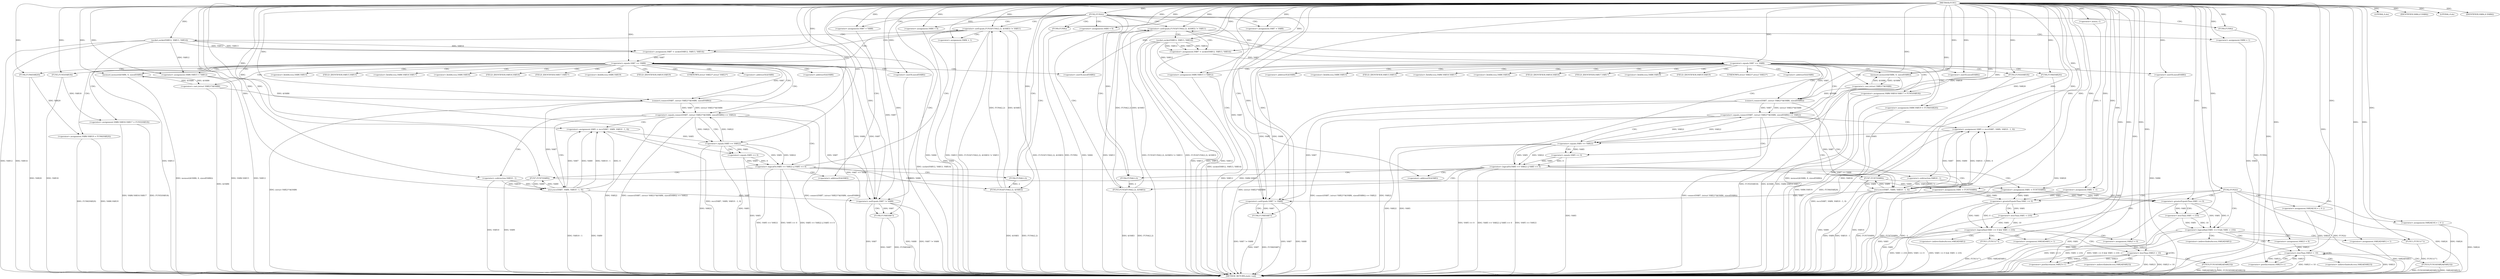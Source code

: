 digraph FUN1 {  
"1000100" [label = "(METHOD,FUN1)" ]
"1000419" [label = "(METHOD_RETURN,static void)" ]
"1000103" [label = "(<operator>.assignment,VAR1 = -1)" ]
"1000105" [label = "(<operator>.minus,-1)" ]
"1000108" [label = "(FUN2,FUN2())" ]
"1000113" [label = "(<operator>.assignment,VAR4 = 0)" ]
"1000119" [label = "(<operator>.assignment,VAR7 = VAR8)" ]
"1000126" [label = "(<operator>.notEquals,FUN3(FUN4(2,2), &VAR3) != VAR11)" ]
"1000127" [label = "(FUN3,FUN3(FUN4(2,2), &VAR3))" ]
"1000128" [label = "(FUN4,FUN4(2,2))" ]
"1000136" [label = "(<operator>.assignment,VAR4 = 1)" ]
"1000139" [label = "(<operator>.assignment,VAR7 = socket(VAR12, VAR13, VAR14))" ]
"1000141" [label = "(socket,socket(VAR12, VAR13, VAR14))" ]
"1000146" [label = "(<operator>.equals,VAR7 == VAR8)" ]
"1000151" [label = "(memset,memset(&VAR6, 0, sizeof(VAR6)))" ]
"1000155" [label = "(<operator>.sizeOf,sizeof(VAR6))" ]
"1000157" [label = "(<operator>.assignment,VAR6.VAR15 = VAR12)" ]
"1000162" [label = "(<operator>.assignment,VAR6.VAR16.VAR17 = FUN5(VAR18))" ]
"1000168" [label = "(FUN5,FUN5(VAR18))" ]
"1000170" [label = "(<operator>.assignment,VAR6.VAR19 = FUN6(VAR20))" ]
"1000174" [label = "(FUN6,FUN6(VAR20))" ]
"1000177" [label = "(<operator>.equals,connect(VAR7, (struct VAR21*)&VAR6, sizeof(VAR6)) == VAR22)" ]
"1000178" [label = "(connect,connect(VAR7, (struct VAR21*)&VAR6, sizeof(VAR6)))" ]
"1000180" [label = "(<operator>.cast,(struct VAR21*)&VAR6)" ]
"1000184" [label = "(<operator>.sizeOf,sizeof(VAR6))" ]
"1000189" [label = "(<operator>.assignment,VAR5 = recv(VAR7, VAR9, VAR10 - 1, 0))" ]
"1000191" [label = "(recv,recv(VAR7, VAR9, VAR10 - 1, 0))" ]
"1000194" [label = "(<operator>.subtraction,VAR10 - 1)" ]
"1000199" [label = "(<operator>.logicalOr,VAR5 == VAR22 || VAR5 == 0)" ]
"1000200" [label = "(<operator>.equals,VAR5 == VAR22)" ]
"1000203" [label = "(<operator>.equals,VAR5 == 0)" ]
"1000208" [label = "(<operator>.assignment,VAR1 = FUN7(VAR9))" ]
"1000210" [label = "(FUN7,FUN7(VAR9))" ]
"1000212" [label = "(LITERAL,0,do)" ]
"1000214" [label = "(<operator>.notEquals,VAR7 != VAR8)" ]
"1000218" [label = "(FUN8,FUN8(VAR7))" ]
"1000221" [label = "(IDENTIFIER,VAR4,if (VAR4))" ]
"1000223" [label = "(FUN9,FUN9())" ]
"1000229" [label = "(<operator>.assignment,VAR4 = 0)" ]
"1000235" [label = "(<operator>.assignment,VAR7 = VAR8)" ]
"1000242" [label = "(<operator>.notEquals,FUN3(FUN4(2,2), &VAR3) != VAR11)" ]
"1000243" [label = "(FUN3,FUN3(FUN4(2,2), &VAR3))" ]
"1000244" [label = "(FUN4,FUN4(2,2))" ]
"1000252" [label = "(<operator>.assignment,VAR4 = 1)" ]
"1000255" [label = "(<operator>.assignment,VAR7 = socket(VAR12, VAR13, VAR14))" ]
"1000257" [label = "(socket,socket(VAR12, VAR13, VAR14))" ]
"1000262" [label = "(<operator>.equals,VAR7 == VAR8)" ]
"1000267" [label = "(memset,memset(&VAR6, 0, sizeof(VAR6)))" ]
"1000271" [label = "(<operator>.sizeOf,sizeof(VAR6))" ]
"1000273" [label = "(<operator>.assignment,VAR6.VAR15 = VAR12)" ]
"1000278" [label = "(<operator>.assignment,VAR6.VAR16.VAR17 = FUN5(VAR18))" ]
"1000284" [label = "(FUN5,FUN5(VAR18))" ]
"1000286" [label = "(<operator>.assignment,VAR6.VAR19 = FUN6(VAR20))" ]
"1000290" [label = "(FUN6,FUN6(VAR20))" ]
"1000293" [label = "(<operator>.equals,connect(VAR7, (struct VAR21*)&VAR6, sizeof(VAR6)) == VAR22)" ]
"1000294" [label = "(connect,connect(VAR7, (struct VAR21*)&VAR6, sizeof(VAR6)))" ]
"1000296" [label = "(<operator>.cast,(struct VAR21*)&VAR6)" ]
"1000300" [label = "(<operator>.sizeOf,sizeof(VAR6))" ]
"1000305" [label = "(<operator>.assignment,VAR5 = recv(VAR7, VAR9, VAR10 - 1, 0))" ]
"1000307" [label = "(recv,recv(VAR7, VAR9, VAR10 - 1, 0))" ]
"1000310" [label = "(<operator>.subtraction,VAR10 - 1)" ]
"1000315" [label = "(<operator>.logicalOr,VAR5 == VAR22 || VAR5 == 0)" ]
"1000316" [label = "(<operator>.equals,VAR5 == VAR22)" ]
"1000319" [label = "(<operator>.equals,VAR5 == 0)" ]
"1000324" [label = "(<operator>.assignment,VAR1 = FUN7(VAR9))" ]
"1000326" [label = "(FUN7,FUN7(VAR9))" ]
"1000328" [label = "(LITERAL,0,do)" ]
"1000330" [label = "(<operator>.notEquals,VAR7 != VAR8)" ]
"1000334" [label = "(FUN8,FUN8(VAR7))" ]
"1000337" [label = "(IDENTIFIER,VAR4,if (VAR4))" ]
"1000339" [label = "(FUN9,FUN9())" ]
"1000341" [label = "(FUN2,FUN2())" ]
"1000346" [label = "(<operator>.assignment,VAR24[10] = { 0 })" ]
"1000349" [label = "(<operator>.logicalAnd,VAR1 >= 0 && VAR1 < (10))" ]
"1000350" [label = "(<operator>.greaterEqualsThan,VAR1 >= 0)" ]
"1000353" [label = "(<operator>.lessThan,VAR1 < (10))" ]
"1000357" [label = "(<operator>.assignment,VAR24[VAR1] = 1)" ]
"1000363" [label = "(<operator>.assignment,VAR23 = 0)" ]
"1000366" [label = "(<operator>.lessThan,VAR23 < 10)" ]
"1000369" [label = "(<operator>.postIncrement,VAR23++)" ]
"1000372" [label = "(FUN10,FUN10(VAR24[VAR23]))" ]
"1000378" [label = "(FUN11,FUN11(\"\"))" ]
"1000385" [label = "(<operator>.assignment,VAR24[10] = { 0 })" ]
"1000388" [label = "(<operator>.logicalAnd,VAR1 >= 0 && VAR1 < (10))" ]
"1000389" [label = "(<operator>.greaterEqualsThan,VAR1 >= 0)" ]
"1000392" [label = "(<operator>.lessThan,VAR1 < (10))" ]
"1000396" [label = "(<operator>.assignment,VAR24[VAR1] = 1)" ]
"1000402" [label = "(<operator>.assignment,VAR23 = 0)" ]
"1000405" [label = "(<operator>.lessThan,VAR23 < 10)" ]
"1000408" [label = "(<operator>.postIncrement,VAR23++)" ]
"1000411" [label = "(FUN10,FUN10(VAR24[VAR23]))" ]
"1000417" [label = "(FUN11,FUN11(\"\"))" ]
"1000131" [label = "(<operator>.addressOf,&VAR3)" ]
"1000152" [label = "(<operator>.addressOf,&VAR6)" ]
"1000158" [label = "(<operator>.fieldAccess,VAR6.VAR15)" ]
"1000160" [label = "(FIELD_IDENTIFIER,VAR15,VAR15)" ]
"1000163" [label = "(<operator>.fieldAccess,VAR6.VAR16.VAR17)" ]
"1000164" [label = "(<operator>.fieldAccess,VAR6.VAR16)" ]
"1000166" [label = "(FIELD_IDENTIFIER,VAR16,VAR16)" ]
"1000167" [label = "(FIELD_IDENTIFIER,VAR17,VAR17)" ]
"1000171" [label = "(<operator>.fieldAccess,VAR6.VAR19)" ]
"1000173" [label = "(FIELD_IDENTIFIER,VAR19,VAR19)" ]
"1000181" [label = "(UNKNOWN,struct VAR21*,struct VAR21*)" ]
"1000182" [label = "(<operator>.addressOf,&VAR6)" ]
"1000247" [label = "(<operator>.addressOf,&VAR3)" ]
"1000268" [label = "(<operator>.addressOf,&VAR6)" ]
"1000274" [label = "(<operator>.fieldAccess,VAR6.VAR15)" ]
"1000276" [label = "(FIELD_IDENTIFIER,VAR15,VAR15)" ]
"1000279" [label = "(<operator>.fieldAccess,VAR6.VAR16.VAR17)" ]
"1000280" [label = "(<operator>.fieldAccess,VAR6.VAR16)" ]
"1000282" [label = "(FIELD_IDENTIFIER,VAR16,VAR16)" ]
"1000283" [label = "(FIELD_IDENTIFIER,VAR17,VAR17)" ]
"1000287" [label = "(<operator>.fieldAccess,VAR6.VAR19)" ]
"1000289" [label = "(FIELD_IDENTIFIER,VAR19,VAR19)" ]
"1000297" [label = "(UNKNOWN,struct VAR21*,struct VAR21*)" ]
"1000298" [label = "(<operator>.addressOf,&VAR6)" ]
"1000358" [label = "(<operator>.indirectIndexAccess,VAR24[VAR1])" ]
"1000373" [label = "(<operator>.indirectIndexAccess,VAR24[VAR23])" ]
"1000397" [label = "(<operator>.indirectIndexAccess,VAR24[VAR1])" ]
"1000412" [label = "(<operator>.indirectIndexAccess,VAR24[VAR23])" ]
  "1000262" -> "1000419"  [ label = "DDG: VAR7 == VAR8"] 
  "1000180" -> "1000419"  [ label = "DDG: &VAR6"] 
  "1000257" -> "1000419"  [ label = "DDG: VAR13"] 
  "1000324" -> "1000419"  [ label = "DDG: FUN7(VAR9)"] 
  "1000177" -> "1000419"  [ label = "DDG: connect(VAR7, (struct VAR21*)&VAR6, sizeof(VAR6))"] 
  "1000307" -> "1000419"  [ label = "DDG: VAR10 - 1"] 
  "1000177" -> "1000419"  [ label = "DDG: VAR22"] 
  "1000349" -> "1000419"  [ label = "DDG: VAR1 >= 0 && VAR1 < (10)"] 
  "1000126" -> "1000419"  [ label = "DDG: FUN3(FUN4(2,2), &VAR3) != VAR11"] 
  "1000290" -> "1000419"  [ label = "DDG: VAR20"] 
  "1000334" -> "1000419"  [ label = "DDG: FUN8(VAR7)"] 
  "1000162" -> "1000419"  [ label = "DDG: FUN5(VAR18)"] 
  "1000257" -> "1000419"  [ label = "DDG: VAR14"] 
  "1000307" -> "1000419"  [ label = "DDG: VAR9"] 
  "1000339" -> "1000419"  [ label = "DDG: FUN9()"] 
  "1000296" -> "1000419"  [ label = "DDG: &VAR6"] 
  "1000141" -> "1000419"  [ label = "DDG: VAR12"] 
  "1000330" -> "1000419"  [ label = "DDG: VAR7"] 
  "1000396" -> "1000419"  [ label = "DDG: VAR24[VAR1]"] 
  "1000191" -> "1000419"  [ label = "DDG: VAR10 - 1"] 
  "1000200" -> "1000419"  [ label = "DDG: VAR5"] 
  "1000223" -> "1000419"  [ label = "DDG: FUN9()"] 
  "1000405" -> "1000419"  [ label = "DDG: VAR23 < 10"] 
  "1000284" -> "1000419"  [ label = "DDG: VAR18"] 
  "1000315" -> "1000419"  [ label = "DDG: VAR5 == VAR22 || VAR5 == 0"] 
  "1000388" -> "1000419"  [ label = "DDG: VAR1 >= 0"] 
  "1000350" -> "1000419"  [ label = "DDG: VAR1"] 
  "1000184" -> "1000419"  [ label = "DDG: VAR6"] 
  "1000278" -> "1000419"  [ label = "DDG: FUN5(VAR18)"] 
  "1000208" -> "1000419"  [ label = "DDG: FUN7(VAR9)"] 
  "1000151" -> "1000419"  [ label = "DDG: memset(&VAR6, 0, sizeof(VAR6))"] 
  "1000411" -> "1000419"  [ label = "DDG: FUN10(VAR24[VAR23])"] 
  "1000293" -> "1000419"  [ label = "DDG: connect(VAR7, (struct VAR21*)&VAR6, sizeof(VAR6))"] 
  "1000252" -> "1000419"  [ label = "DDG: VAR4"] 
  "1000286" -> "1000419"  [ label = "DDG: FUN6(VAR20)"] 
  "1000168" -> "1000419"  [ label = "DDG: VAR18"] 
  "1000316" -> "1000419"  [ label = "DDG: VAR22"] 
  "1000293" -> "1000419"  [ label = "DDG: connect(VAR7, (struct VAR21*)&VAR6, sizeof(VAR6)) == VAR22"] 
  "1000199" -> "1000419"  [ label = "DDG: VAR5 == VAR22"] 
  "1000214" -> "1000419"  [ label = "DDG: VAR8"] 
  "1000294" -> "1000419"  [ label = "DDG: (struct VAR21*)&VAR6"] 
  "1000286" -> "1000419"  [ label = "DDG: VAR6.VAR19"] 
  "1000388" -> "1000419"  [ label = "DDG: VAR1 < (10)"] 
  "1000411" -> "1000419"  [ label = "DDG: VAR24[VAR23]"] 
  "1000218" -> "1000419"  [ label = "DDG: VAR7"] 
  "1000315" -> "1000419"  [ label = "DDG: VAR5 == VAR22"] 
  "1000103" -> "1000419"  [ label = "DDG: -1"] 
  "1000310" -> "1000419"  [ label = "DDG: VAR10"] 
  "1000113" -> "1000419"  [ label = "DDG: VAR4"] 
  "1000214" -> "1000419"  [ label = "DDG: VAR7 != VAR8"] 
  "1000315" -> "1000419"  [ label = "DDG: VAR5 == 0"] 
  "1000305" -> "1000419"  [ label = "DDG: recv(VAR7, VAR9, VAR10 - 1, 0)"] 
  "1000139" -> "1000419"  [ label = "DDG: socket(VAR12, VAR13, VAR14)"] 
  "1000349" -> "1000419"  [ label = "DDG: VAR1 < (10)"] 
  "1000194" -> "1000419"  [ label = "DDG: VAR10"] 
  "1000330" -> "1000419"  [ label = "DDG: VAR8"] 
  "1000392" -> "1000419"  [ label = "DDG: VAR1"] 
  "1000141" -> "1000419"  [ label = "DDG: VAR14"] 
  "1000267" -> "1000419"  [ label = "DDG: memset(&VAR6, 0, sizeof(VAR6))"] 
  "1000157" -> "1000419"  [ label = "DDG: VAR6.VAR15"] 
  "1000388" -> "1000419"  [ label = "DDG: VAR1 >= 0 && VAR1 < (10)"] 
  "1000300" -> "1000419"  [ label = "DDG: VAR6"] 
  "1000189" -> "1000419"  [ label = "DDG: recv(VAR7, VAR9, VAR10 - 1, 0)"] 
  "1000273" -> "1000419"  [ label = "DDG: VAR6.VAR15"] 
  "1000346" -> "1000419"  [ label = "DDG: VAR24"] 
  "1000178" -> "1000419"  [ label = "DDG: (struct VAR21*)&VAR6"] 
  "1000218" -> "1000419"  [ label = "DDG: FUN8(VAR7)"] 
  "1000199" -> "1000419"  [ label = "DDG: VAR5 == 0"] 
  "1000372" -> "1000419"  [ label = "DDG: VAR24[VAR23]"] 
  "1000257" -> "1000419"  [ label = "DDG: VAR12"] 
  "1000126" -> "1000419"  [ label = "DDG: FUN3(FUN4(2,2), &VAR3)"] 
  "1000357" -> "1000419"  [ label = "DDG: VAR24[VAR1]"] 
  "1000293" -> "1000419"  [ label = "DDG: VAR22"] 
  "1000330" -> "1000419"  [ label = "DDG: VAR7 != VAR8"] 
  "1000366" -> "1000419"  [ label = "DDG: VAR23"] 
  "1000366" -> "1000419"  [ label = "DDG: VAR23 < 10"] 
  "1000126" -> "1000419"  [ label = "DDG: VAR11"] 
  "1000349" -> "1000419"  [ label = "DDG: VAR1 >= 0"] 
  "1000199" -> "1000419"  [ label = "DDG: VAR5 == VAR22 || VAR5 == 0"] 
  "1000378" -> "1000419"  [ label = "DDG: FUN11(\"\")"] 
  "1000389" -> "1000419"  [ label = "DDG: VAR1"] 
  "1000191" -> "1000419"  [ label = "DDG: VAR9"] 
  "1000210" -> "1000419"  [ label = "DDG: VAR9"] 
  "1000417" -> "1000419"  [ label = "DDG: FUN11(\"\")"] 
  "1000273" -> "1000419"  [ label = "DDG: VAR12"] 
  "1000242" -> "1000419"  [ label = "DDG: FUN3(FUN4(2,2), &VAR3) != VAR11"] 
  "1000405" -> "1000419"  [ label = "DDG: VAR23"] 
  "1000170" -> "1000419"  [ label = "DDG: VAR6.VAR19"] 
  "1000141" -> "1000419"  [ label = "DDG: VAR13"] 
  "1000229" -> "1000419"  [ label = "DDG: VAR4"] 
  "1000214" -> "1000419"  [ label = "DDG: VAR7"] 
  "1000177" -> "1000419"  [ label = "DDG: connect(VAR7, (struct VAR21*)&VAR6, sizeof(VAR6)) == VAR22"] 
  "1000243" -> "1000419"  [ label = "DDG: FUN4(2,2)"] 
  "1000255" -> "1000419"  [ label = "DDG: socket(VAR12, VAR13, VAR14)"] 
  "1000127" -> "1000419"  [ label = "DDG: FUN4(2,2)"] 
  "1000385" -> "1000419"  [ label = "DDG: VAR24"] 
  "1000353" -> "1000419"  [ label = "DDG: VAR1"] 
  "1000326" -> "1000419"  [ label = "DDG: VAR9"] 
  "1000319" -> "1000419"  [ label = "DDG: VAR5"] 
  "1000372" -> "1000419"  [ label = "DDG: FUN10(VAR24[VAR23])"] 
  "1000162" -> "1000419"  [ label = "DDG: VAR6.VAR16.VAR17"] 
  "1000146" -> "1000419"  [ label = "DDG: VAR7 == VAR8"] 
  "1000341" -> "1000419"  [ label = "DDG: FUN2()"] 
  "1000157" -> "1000419"  [ label = "DDG: VAR12"] 
  "1000278" -> "1000419"  [ label = "DDG: VAR6.VAR16.VAR17"] 
  "1000334" -> "1000419"  [ label = "DDG: VAR7"] 
  "1000170" -> "1000419"  [ label = "DDG: FUN6(VAR20)"] 
  "1000136" -> "1000419"  [ label = "DDG: VAR4"] 
  "1000242" -> "1000419"  [ label = "DDG: FUN3(FUN4(2,2), &VAR3)"] 
  "1000174" -> "1000419"  [ label = "DDG: VAR20"] 
  "1000243" -> "1000419"  [ label = "DDG: &VAR3"] 
  "1000242" -> "1000419"  [ label = "DDG: VAR11"] 
  "1000203" -> "1000419"  [ label = "DDG: VAR5"] 
  "1000316" -> "1000419"  [ label = "DDG: VAR5"] 
  "1000127" -> "1000419"  [ label = "DDG: &VAR3"] 
  "1000200" -> "1000419"  [ label = "DDG: VAR22"] 
  "1000105" -> "1000103"  [ label = "DDG: 1"] 
  "1000100" -> "1000103"  [ label = "DDG: "] 
  "1000100" -> "1000105"  [ label = "DDG: "] 
  "1000100" -> "1000108"  [ label = "DDG: "] 
  "1000100" -> "1000113"  [ label = "DDG: "] 
  "1000100" -> "1000119"  [ label = "DDG: "] 
  "1000127" -> "1000126"  [ label = "DDG: FUN4(2,2)"] 
  "1000127" -> "1000126"  [ label = "DDG: &VAR3"] 
  "1000128" -> "1000127"  [ label = "DDG: 2"] 
  "1000100" -> "1000128"  [ label = "DDG: "] 
  "1000100" -> "1000126"  [ label = "DDG: "] 
  "1000100" -> "1000136"  [ label = "DDG: "] 
  "1000141" -> "1000139"  [ label = "DDG: VAR12"] 
  "1000141" -> "1000139"  [ label = "DDG: VAR13"] 
  "1000141" -> "1000139"  [ label = "DDG: VAR14"] 
  "1000100" -> "1000139"  [ label = "DDG: "] 
  "1000100" -> "1000141"  [ label = "DDG: "] 
  "1000139" -> "1000146"  [ label = "DDG: VAR7"] 
  "1000100" -> "1000146"  [ label = "DDG: "] 
  "1000180" -> "1000151"  [ label = "DDG: &VAR6"] 
  "1000100" -> "1000151"  [ label = "DDG: "] 
  "1000100" -> "1000155"  [ label = "DDG: "] 
  "1000141" -> "1000157"  [ label = "DDG: VAR12"] 
  "1000100" -> "1000157"  [ label = "DDG: "] 
  "1000168" -> "1000162"  [ label = "DDG: VAR18"] 
  "1000100" -> "1000168"  [ label = "DDG: "] 
  "1000174" -> "1000170"  [ label = "DDG: VAR20"] 
  "1000100" -> "1000174"  [ label = "DDG: "] 
  "1000178" -> "1000177"  [ label = "DDG: VAR7"] 
  "1000178" -> "1000177"  [ label = "DDG: (struct VAR21*)&VAR6"] 
  "1000146" -> "1000178"  [ label = "DDG: VAR7"] 
  "1000100" -> "1000178"  [ label = "DDG: "] 
  "1000180" -> "1000178"  [ label = "DDG: &VAR6"] 
  "1000151" -> "1000180"  [ label = "DDG: &VAR6"] 
  "1000100" -> "1000184"  [ label = "DDG: "] 
  "1000200" -> "1000177"  [ label = "DDG: VAR22"] 
  "1000100" -> "1000177"  [ label = "DDG: "] 
  "1000191" -> "1000189"  [ label = "DDG: VAR7"] 
  "1000191" -> "1000189"  [ label = "DDG: VAR9"] 
  "1000191" -> "1000189"  [ label = "DDG: VAR10 - 1"] 
  "1000191" -> "1000189"  [ label = "DDG: 0"] 
  "1000100" -> "1000189"  [ label = "DDG: "] 
  "1000178" -> "1000191"  [ label = "DDG: VAR7"] 
  "1000100" -> "1000191"  [ label = "DDG: "] 
  "1000210" -> "1000191"  [ label = "DDG: VAR9"] 
  "1000194" -> "1000191"  [ label = "DDG: VAR10"] 
  "1000194" -> "1000191"  [ label = "DDG: 1"] 
  "1000100" -> "1000194"  [ label = "DDG: "] 
  "1000200" -> "1000199"  [ label = "DDG: VAR5"] 
  "1000200" -> "1000199"  [ label = "DDG: VAR22"] 
  "1000189" -> "1000200"  [ label = "DDG: VAR5"] 
  "1000100" -> "1000200"  [ label = "DDG: "] 
  "1000177" -> "1000200"  [ label = "DDG: VAR22"] 
  "1000203" -> "1000199"  [ label = "DDG: VAR5"] 
  "1000203" -> "1000199"  [ label = "DDG: 0"] 
  "1000200" -> "1000203"  [ label = "DDG: VAR5"] 
  "1000100" -> "1000203"  [ label = "DDG: "] 
  "1000210" -> "1000208"  [ label = "DDG: VAR9"] 
  "1000100" -> "1000208"  [ label = "DDG: "] 
  "1000191" -> "1000210"  [ label = "DDG: VAR9"] 
  "1000100" -> "1000210"  [ label = "DDG: "] 
  "1000100" -> "1000212"  [ label = "DDG: "] 
  "1000178" -> "1000214"  [ label = "DDG: VAR7"] 
  "1000119" -> "1000214"  [ label = "DDG: VAR7"] 
  "1000146" -> "1000214"  [ label = "DDG: VAR7"] 
  "1000191" -> "1000214"  [ label = "DDG: VAR7"] 
  "1000100" -> "1000214"  [ label = "DDG: "] 
  "1000146" -> "1000214"  [ label = "DDG: VAR8"] 
  "1000214" -> "1000218"  [ label = "DDG: VAR7"] 
  "1000100" -> "1000218"  [ label = "DDG: "] 
  "1000100" -> "1000221"  [ label = "DDG: "] 
  "1000100" -> "1000223"  [ label = "DDG: "] 
  "1000100" -> "1000229"  [ label = "DDG: "] 
  "1000100" -> "1000235"  [ label = "DDG: "] 
  "1000243" -> "1000242"  [ label = "DDG: FUN4(2,2)"] 
  "1000243" -> "1000242"  [ label = "DDG: &VAR3"] 
  "1000244" -> "1000243"  [ label = "DDG: 2"] 
  "1000100" -> "1000244"  [ label = "DDG: "] 
  "1000100" -> "1000242"  [ label = "DDG: "] 
  "1000100" -> "1000252"  [ label = "DDG: "] 
  "1000257" -> "1000255"  [ label = "DDG: VAR12"] 
  "1000257" -> "1000255"  [ label = "DDG: VAR13"] 
  "1000257" -> "1000255"  [ label = "DDG: VAR14"] 
  "1000100" -> "1000255"  [ label = "DDG: "] 
  "1000100" -> "1000257"  [ label = "DDG: "] 
  "1000255" -> "1000262"  [ label = "DDG: VAR7"] 
  "1000100" -> "1000262"  [ label = "DDG: "] 
  "1000296" -> "1000267"  [ label = "DDG: &VAR6"] 
  "1000100" -> "1000267"  [ label = "DDG: "] 
  "1000100" -> "1000271"  [ label = "DDG: "] 
  "1000257" -> "1000273"  [ label = "DDG: VAR12"] 
  "1000100" -> "1000273"  [ label = "DDG: "] 
  "1000284" -> "1000278"  [ label = "DDG: VAR18"] 
  "1000100" -> "1000284"  [ label = "DDG: "] 
  "1000290" -> "1000286"  [ label = "DDG: VAR20"] 
  "1000100" -> "1000290"  [ label = "DDG: "] 
  "1000294" -> "1000293"  [ label = "DDG: VAR7"] 
  "1000294" -> "1000293"  [ label = "DDG: (struct VAR21*)&VAR6"] 
  "1000262" -> "1000294"  [ label = "DDG: VAR7"] 
  "1000100" -> "1000294"  [ label = "DDG: "] 
  "1000296" -> "1000294"  [ label = "DDG: &VAR6"] 
  "1000267" -> "1000296"  [ label = "DDG: &VAR6"] 
  "1000100" -> "1000300"  [ label = "DDG: "] 
  "1000316" -> "1000293"  [ label = "DDG: VAR22"] 
  "1000100" -> "1000293"  [ label = "DDG: "] 
  "1000307" -> "1000305"  [ label = "DDG: VAR7"] 
  "1000307" -> "1000305"  [ label = "DDG: VAR9"] 
  "1000307" -> "1000305"  [ label = "DDG: VAR10 - 1"] 
  "1000307" -> "1000305"  [ label = "DDG: 0"] 
  "1000100" -> "1000305"  [ label = "DDG: "] 
  "1000294" -> "1000307"  [ label = "DDG: VAR7"] 
  "1000100" -> "1000307"  [ label = "DDG: "] 
  "1000326" -> "1000307"  [ label = "DDG: VAR9"] 
  "1000310" -> "1000307"  [ label = "DDG: VAR10"] 
  "1000310" -> "1000307"  [ label = "DDG: 1"] 
  "1000100" -> "1000310"  [ label = "DDG: "] 
  "1000316" -> "1000315"  [ label = "DDG: VAR5"] 
  "1000316" -> "1000315"  [ label = "DDG: VAR22"] 
  "1000305" -> "1000316"  [ label = "DDG: VAR5"] 
  "1000100" -> "1000316"  [ label = "DDG: "] 
  "1000293" -> "1000316"  [ label = "DDG: VAR22"] 
  "1000319" -> "1000315"  [ label = "DDG: VAR5"] 
  "1000319" -> "1000315"  [ label = "DDG: 0"] 
  "1000316" -> "1000319"  [ label = "DDG: VAR5"] 
  "1000100" -> "1000319"  [ label = "DDG: "] 
  "1000326" -> "1000324"  [ label = "DDG: VAR9"] 
  "1000100" -> "1000324"  [ label = "DDG: "] 
  "1000307" -> "1000326"  [ label = "DDG: VAR9"] 
  "1000100" -> "1000326"  [ label = "DDG: "] 
  "1000100" -> "1000328"  [ label = "DDG: "] 
  "1000235" -> "1000330"  [ label = "DDG: VAR7"] 
  "1000262" -> "1000330"  [ label = "DDG: VAR7"] 
  "1000294" -> "1000330"  [ label = "DDG: VAR7"] 
  "1000307" -> "1000330"  [ label = "DDG: VAR7"] 
  "1000100" -> "1000330"  [ label = "DDG: "] 
  "1000262" -> "1000330"  [ label = "DDG: VAR8"] 
  "1000330" -> "1000334"  [ label = "DDG: VAR7"] 
  "1000100" -> "1000334"  [ label = "DDG: "] 
  "1000100" -> "1000337"  [ label = "DDG: "] 
  "1000100" -> "1000339"  [ label = "DDG: "] 
  "1000100" -> "1000341"  [ label = "DDG: "] 
  "1000100" -> "1000346"  [ label = "DDG: "] 
  "1000350" -> "1000349"  [ label = "DDG: VAR1"] 
  "1000350" -> "1000349"  [ label = "DDG: 0"] 
  "1000208" -> "1000350"  [ label = "DDG: VAR1"] 
  "1000103" -> "1000350"  [ label = "DDG: VAR1"] 
  "1000324" -> "1000350"  [ label = "DDG: VAR1"] 
  "1000100" -> "1000350"  [ label = "DDG: "] 
  "1000353" -> "1000349"  [ label = "DDG: VAR1"] 
  "1000353" -> "1000349"  [ label = "DDG: 10"] 
  "1000350" -> "1000353"  [ label = "DDG: VAR1"] 
  "1000100" -> "1000353"  [ label = "DDG: "] 
  "1000100" -> "1000357"  [ label = "DDG: "] 
  "1000100" -> "1000363"  [ label = "DDG: "] 
  "1000369" -> "1000366"  [ label = "DDG: VAR23"] 
  "1000363" -> "1000366"  [ label = "DDG: VAR23"] 
  "1000100" -> "1000366"  [ label = "DDG: "] 
  "1000366" -> "1000369"  [ label = "DDG: VAR23"] 
  "1000100" -> "1000369"  [ label = "DDG: "] 
  "1000346" -> "1000372"  [ label = "DDG: VAR24"] 
  "1000100" -> "1000378"  [ label = "DDG: "] 
  "1000100" -> "1000385"  [ label = "DDG: "] 
  "1000389" -> "1000388"  [ label = "DDG: VAR1"] 
  "1000389" -> "1000388"  [ label = "DDG: 0"] 
  "1000208" -> "1000389"  [ label = "DDG: VAR1"] 
  "1000103" -> "1000389"  [ label = "DDG: VAR1"] 
  "1000324" -> "1000389"  [ label = "DDG: VAR1"] 
  "1000100" -> "1000389"  [ label = "DDG: "] 
  "1000392" -> "1000388"  [ label = "DDG: VAR1"] 
  "1000392" -> "1000388"  [ label = "DDG: 10"] 
  "1000389" -> "1000392"  [ label = "DDG: VAR1"] 
  "1000100" -> "1000392"  [ label = "DDG: "] 
  "1000100" -> "1000396"  [ label = "DDG: "] 
  "1000100" -> "1000402"  [ label = "DDG: "] 
  "1000408" -> "1000405"  [ label = "DDG: VAR23"] 
  "1000402" -> "1000405"  [ label = "DDG: VAR23"] 
  "1000100" -> "1000405"  [ label = "DDG: "] 
  "1000405" -> "1000408"  [ label = "DDG: VAR23"] 
  "1000100" -> "1000408"  [ label = "DDG: "] 
  "1000385" -> "1000411"  [ label = "DDG: VAR24"] 
  "1000100" -> "1000417"  [ label = "DDG: "] 
  "1000108" -> "1000127"  [ label = "CDG: "] 
  "1000108" -> "1000128"  [ label = "CDG: "] 
  "1000108" -> "1000244"  [ label = "CDG: "] 
  "1000108" -> "1000330"  [ label = "CDG: "] 
  "1000108" -> "1000242"  [ label = "CDG: "] 
  "1000108" -> "1000235"  [ label = "CDG: "] 
  "1000108" -> "1000214"  [ label = "CDG: "] 
  "1000108" -> "1000126"  [ label = "CDG: "] 
  "1000108" -> "1000247"  [ label = "CDG: "] 
  "1000108" -> "1000119"  [ label = "CDG: "] 
  "1000108" -> "1000131"  [ label = "CDG: "] 
  "1000108" -> "1000243"  [ label = "CDG: "] 
  "1000108" -> "1000229"  [ label = "CDG: "] 
  "1000108" -> "1000113"  [ label = "CDG: "] 
  "1000108" -> "1000223"  [ label = "CDG: "] 
  "1000108" -> "1000339"  [ label = "CDG: "] 
  "1000126" -> "1000146"  [ label = "CDG: "] 
  "1000126" -> "1000136"  [ label = "CDG: "] 
  "1000126" -> "1000141"  [ label = "CDG: "] 
  "1000126" -> "1000139"  [ label = "CDG: "] 
  "1000146" -> "1000174"  [ label = "CDG: "] 
  "1000146" -> "1000182"  [ label = "CDG: "] 
  "1000146" -> "1000180"  [ label = "CDG: "] 
  "1000146" -> "1000167"  [ label = "CDG: "] 
  "1000146" -> "1000160"  [ label = "CDG: "] 
  "1000146" -> "1000152"  [ label = "CDG: "] 
  "1000146" -> "1000168"  [ label = "CDG: "] 
  "1000146" -> "1000173"  [ label = "CDG: "] 
  "1000146" -> "1000158"  [ label = "CDG: "] 
  "1000146" -> "1000184"  [ label = "CDG: "] 
  "1000146" -> "1000162"  [ label = "CDG: "] 
  "1000146" -> "1000181"  [ label = "CDG: "] 
  "1000146" -> "1000164"  [ label = "CDG: "] 
  "1000146" -> "1000166"  [ label = "CDG: "] 
  "1000146" -> "1000157"  [ label = "CDG: "] 
  "1000146" -> "1000151"  [ label = "CDG: "] 
  "1000146" -> "1000163"  [ label = "CDG: "] 
  "1000146" -> "1000178"  [ label = "CDG: "] 
  "1000146" -> "1000155"  [ label = "CDG: "] 
  "1000146" -> "1000170"  [ label = "CDG: "] 
  "1000146" -> "1000171"  [ label = "CDG: "] 
  "1000146" -> "1000177"  [ label = "CDG: "] 
  "1000177" -> "1000199"  [ label = "CDG: "] 
  "1000177" -> "1000194"  [ label = "CDG: "] 
  "1000177" -> "1000189"  [ label = "CDG: "] 
  "1000177" -> "1000200"  [ label = "CDG: "] 
  "1000177" -> "1000191"  [ label = "CDG: "] 
  "1000199" -> "1000208"  [ label = "CDG: "] 
  "1000199" -> "1000210"  [ label = "CDG: "] 
  "1000199" -> "1000127"  [ label = "CDG: "] 
  "1000199" -> "1000128"  [ label = "CDG: "] 
  "1000199" -> "1000126"  [ label = "CDG: "] 
  "1000199" -> "1000131"  [ label = "CDG: "] 
  "1000200" -> "1000203"  [ label = "CDG: "] 
  "1000214" -> "1000218"  [ label = "CDG: "] 
  "1000242" -> "1000262"  [ label = "CDG: "] 
  "1000242" -> "1000257"  [ label = "CDG: "] 
  "1000242" -> "1000255"  [ label = "CDG: "] 
  "1000242" -> "1000252"  [ label = "CDG: "] 
  "1000262" -> "1000294"  [ label = "CDG: "] 
  "1000262" -> "1000268"  [ label = "CDG: "] 
  "1000262" -> "1000276"  [ label = "CDG: "] 
  "1000262" -> "1000298"  [ label = "CDG: "] 
  "1000262" -> "1000274"  [ label = "CDG: "] 
  "1000262" -> "1000282"  [ label = "CDG: "] 
  "1000262" -> "1000300"  [ label = "CDG: "] 
  "1000262" -> "1000286"  [ label = "CDG: "] 
  "1000262" -> "1000271"  [ label = "CDG: "] 
  "1000262" -> "1000280"  [ label = "CDG: "] 
  "1000262" -> "1000267"  [ label = "CDG: "] 
  "1000262" -> "1000287"  [ label = "CDG: "] 
  "1000262" -> "1000293"  [ label = "CDG: "] 
  "1000262" -> "1000284"  [ label = "CDG: "] 
  "1000262" -> "1000289"  [ label = "CDG: "] 
  "1000262" -> "1000273"  [ label = "CDG: "] 
  "1000262" -> "1000279"  [ label = "CDG: "] 
  "1000262" -> "1000297"  [ label = "CDG: "] 
  "1000262" -> "1000290"  [ label = "CDG: "] 
  "1000262" -> "1000283"  [ label = "CDG: "] 
  "1000262" -> "1000296"  [ label = "CDG: "] 
  "1000262" -> "1000278"  [ label = "CDG: "] 
  "1000293" -> "1000315"  [ label = "CDG: "] 
  "1000293" -> "1000310"  [ label = "CDG: "] 
  "1000293" -> "1000316"  [ label = "CDG: "] 
  "1000293" -> "1000307"  [ label = "CDG: "] 
  "1000293" -> "1000305"  [ label = "CDG: "] 
  "1000315" -> "1000326"  [ label = "CDG: "] 
  "1000315" -> "1000324"  [ label = "CDG: "] 
  "1000315" -> "1000244"  [ label = "CDG: "] 
  "1000315" -> "1000242"  [ label = "CDG: "] 
  "1000315" -> "1000247"  [ label = "CDG: "] 
  "1000315" -> "1000243"  [ label = "CDG: "] 
  "1000316" -> "1000319"  [ label = "CDG: "] 
  "1000330" -> "1000334"  [ label = "CDG: "] 
  "1000341" -> "1000389"  [ label = "CDG: "] 
  "1000341" -> "1000349"  [ label = "CDG: "] 
  "1000341" -> "1000350"  [ label = "CDG: "] 
  "1000341" -> "1000346"  [ label = "CDG: "] 
  "1000341" -> "1000385"  [ label = "CDG: "] 
  "1000341" -> "1000388"  [ label = "CDG: "] 
  "1000349" -> "1000357"  [ label = "CDG: "] 
  "1000349" -> "1000378"  [ label = "CDG: "] 
  "1000349" -> "1000363"  [ label = "CDG: "] 
  "1000349" -> "1000366"  [ label = "CDG: "] 
  "1000349" -> "1000358"  [ label = "CDG: "] 
  "1000350" -> "1000353"  [ label = "CDG: "] 
  "1000366" -> "1000372"  [ label = "CDG: "] 
  "1000366" -> "1000369"  [ label = "CDG: "] 
  "1000366" -> "1000373"  [ label = "CDG: "] 
  "1000366" -> "1000366"  [ label = "CDG: "] 
  "1000388" -> "1000396"  [ label = "CDG: "] 
  "1000388" -> "1000402"  [ label = "CDG: "] 
  "1000388" -> "1000405"  [ label = "CDG: "] 
  "1000388" -> "1000397"  [ label = "CDG: "] 
  "1000388" -> "1000417"  [ label = "CDG: "] 
  "1000389" -> "1000392"  [ label = "CDG: "] 
  "1000405" -> "1000412"  [ label = "CDG: "] 
  "1000405" -> "1000408"  [ label = "CDG: "] 
  "1000405" -> "1000405"  [ label = "CDG: "] 
  "1000405" -> "1000411"  [ label = "CDG: "] 
}

